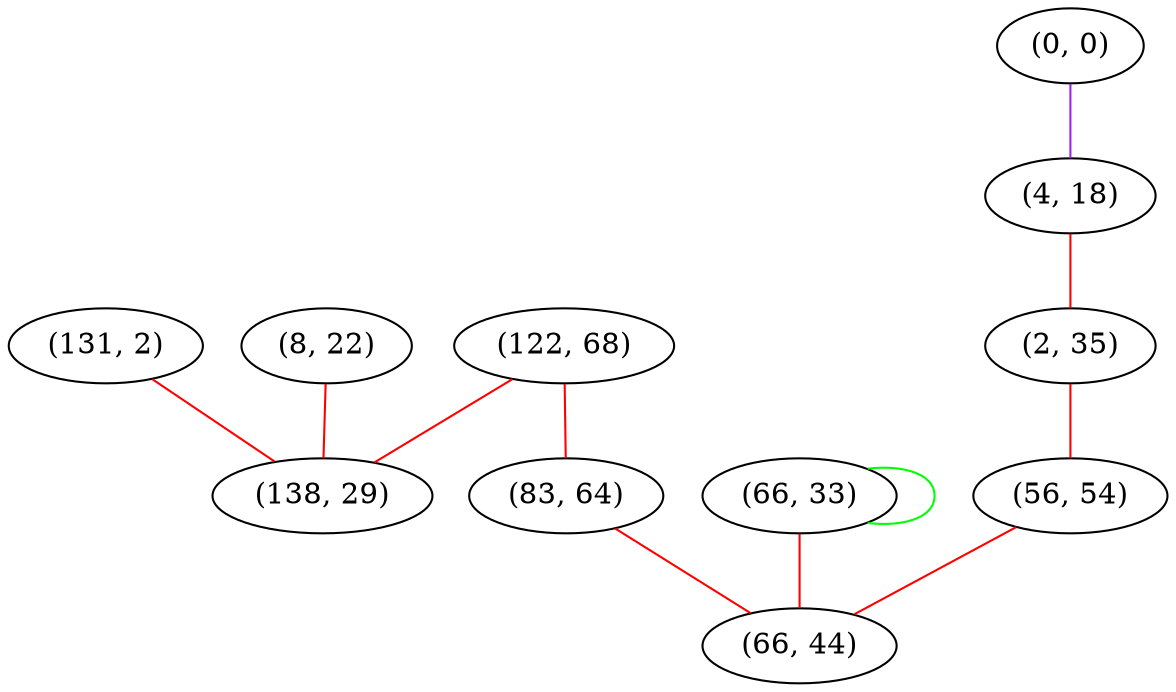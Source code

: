 graph "" {
"(131, 2)";
"(0, 0)";
"(4, 18)";
"(66, 33)";
"(2, 35)";
"(122, 68)";
"(8, 22)";
"(83, 64)";
"(56, 54)";
"(138, 29)";
"(66, 44)";
"(131, 2)" -- "(138, 29)"  [color=red, key=0, weight=1];
"(0, 0)" -- "(4, 18)"  [color=purple, key=0, weight=4];
"(4, 18)" -- "(2, 35)"  [color=red, key=0, weight=1];
"(66, 33)" -- "(66, 44)"  [color=red, key=0, weight=1];
"(66, 33)" -- "(66, 33)"  [color=green, key=0, weight=2];
"(2, 35)" -- "(56, 54)"  [color=red, key=0, weight=1];
"(122, 68)" -- "(83, 64)"  [color=red, key=0, weight=1];
"(122, 68)" -- "(138, 29)"  [color=red, key=0, weight=1];
"(8, 22)" -- "(138, 29)"  [color=red, key=0, weight=1];
"(83, 64)" -- "(66, 44)"  [color=red, key=0, weight=1];
"(56, 54)" -- "(66, 44)"  [color=red, key=0, weight=1];
}
